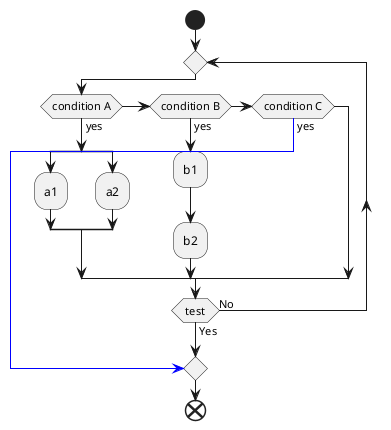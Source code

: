 {
  "sha1": "9bxcsj9ypjbe8syc7lklfbqtiq3guln",
  "insertion": {
    "when": "2024-05-30T20:48:21.650Z",
    "url": "https://github.com/plantuml/plantuml/issues/399",
    "user": "plantuml@gmail.com"
  }
}
@startuml
start
   repeat 
   if(condition A) then (yes)
    split
   :a1;
    split again
   :a2;
   end split
   elseif(condition B) then (yes)    
    :b1;  
    :b2; 
   elseif(condition C) then (yes)
   -[#blue]->
   break   
   endif
   repeat while(test) is (No) not (Yes)
 end
@enduml
